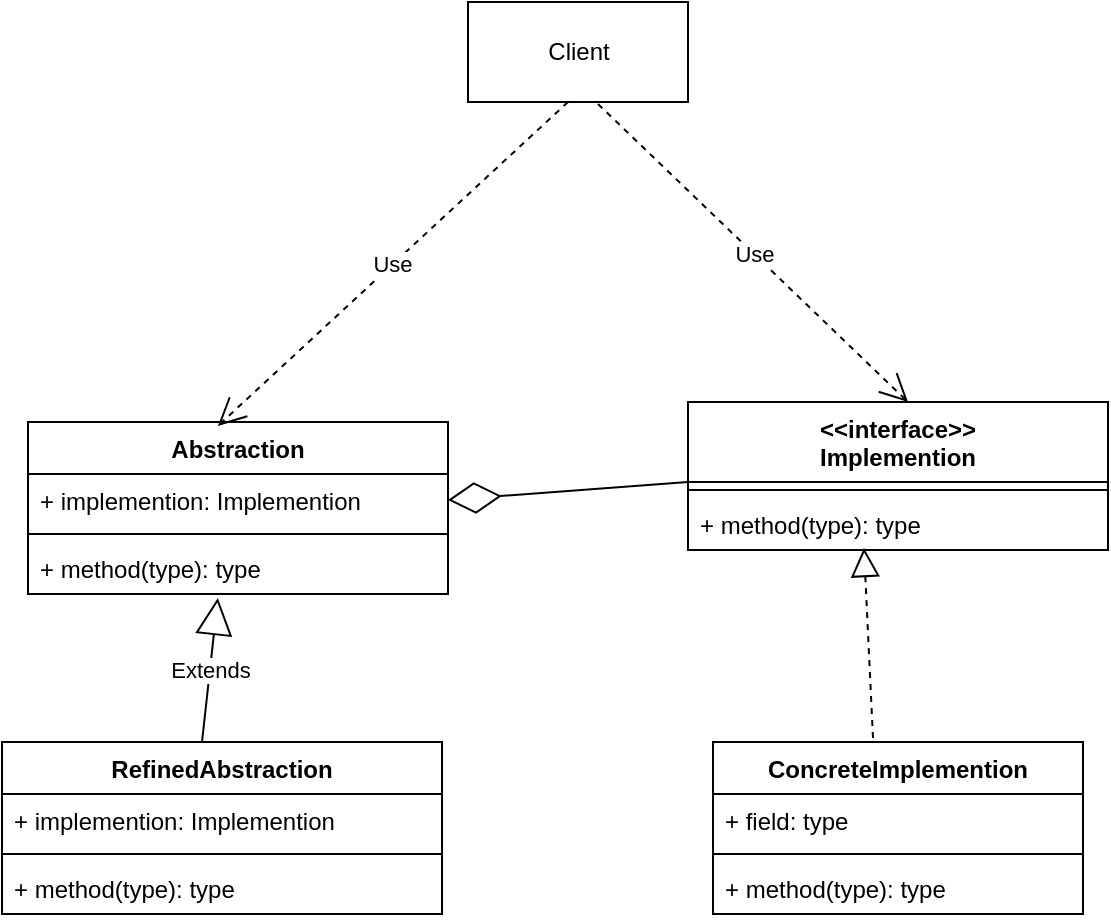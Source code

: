<mxfile version="14.6.13" type="device"><diagram id="-OOa-oD8UucfD64H3V8_" name="第 1 页"><mxGraphModel dx="1422" dy="825" grid="1" gridSize="10" guides="1" tooltips="1" connect="1" arrows="1" fold="1" page="1" pageScale="1" pageWidth="827" pageHeight="1169" math="0" shadow="0"><root><mxCell id="0"/><mxCell id="1" parent="0"/><mxCell id="Qnd5PjCeUc7aItuGGDxb-2" value="Abstraction&#10;&#10;" style="swimlane;fontStyle=1;align=center;verticalAlign=top;childLayout=stackLayout;horizontal=1;startSize=26;horizontalStack=0;resizeParent=1;resizeParentMax=0;resizeLast=0;collapsible=1;marginBottom=0;" vertex="1" parent="1"><mxGeometry x="110" y="370" width="210" height="86" as="geometry"/></mxCell><mxCell id="Qnd5PjCeUc7aItuGGDxb-3" value="+ implemention: Implemention" style="text;strokeColor=none;fillColor=none;align=left;verticalAlign=top;spacingLeft=4;spacingRight=4;overflow=hidden;rotatable=0;points=[[0,0.5],[1,0.5]];portConstraint=eastwest;" vertex="1" parent="Qnd5PjCeUc7aItuGGDxb-2"><mxGeometry y="26" width="210" height="26" as="geometry"/></mxCell><mxCell id="Qnd5PjCeUc7aItuGGDxb-4" value="" style="line;strokeWidth=1;fillColor=none;align=left;verticalAlign=middle;spacingTop=-1;spacingLeft=3;spacingRight=3;rotatable=0;labelPosition=right;points=[];portConstraint=eastwest;" vertex="1" parent="Qnd5PjCeUc7aItuGGDxb-2"><mxGeometry y="52" width="210" height="8" as="geometry"/></mxCell><mxCell id="Qnd5PjCeUc7aItuGGDxb-5" value="+ method(type): type" style="text;strokeColor=none;fillColor=none;align=left;verticalAlign=top;spacingLeft=4;spacingRight=4;overflow=hidden;rotatable=0;points=[[0,0.5],[1,0.5]];portConstraint=eastwest;" vertex="1" parent="Qnd5PjCeUc7aItuGGDxb-2"><mxGeometry y="60" width="210" height="26" as="geometry"/></mxCell><mxCell id="Qnd5PjCeUc7aItuGGDxb-6" value="&lt;&lt;interface&gt;&gt;&#10;Implemention" style="swimlane;fontStyle=1;align=center;verticalAlign=top;childLayout=stackLayout;horizontal=1;startSize=40;horizontalStack=0;resizeParent=1;resizeParentMax=0;resizeLast=0;collapsible=1;marginBottom=0;" vertex="1" parent="1"><mxGeometry x="440" y="360" width="210" height="74" as="geometry"/></mxCell><mxCell id="Qnd5PjCeUc7aItuGGDxb-8" value="" style="line;strokeWidth=1;fillColor=none;align=left;verticalAlign=middle;spacingTop=-1;spacingLeft=3;spacingRight=3;rotatable=0;labelPosition=right;points=[];portConstraint=eastwest;" vertex="1" parent="Qnd5PjCeUc7aItuGGDxb-6"><mxGeometry y="40" width="210" height="8" as="geometry"/></mxCell><mxCell id="Qnd5PjCeUc7aItuGGDxb-22" value="" style="endArrow=diamondThin;endFill=0;endSize=24;html=1;entryX=1;entryY=0.5;entryDx=0;entryDy=0;" edge="1" parent="Qnd5PjCeUc7aItuGGDxb-6" target="Qnd5PjCeUc7aItuGGDxb-3"><mxGeometry width="160" relative="1" as="geometry"><mxPoint y="40" as="sourcePoint"/><mxPoint x="160" y="40" as="targetPoint"/></mxGeometry></mxCell><mxCell id="Qnd5PjCeUc7aItuGGDxb-9" value="+ method(type): type" style="text;strokeColor=none;fillColor=none;align=left;verticalAlign=top;spacingLeft=4;spacingRight=4;overflow=hidden;rotatable=0;points=[[0,0.5],[1,0.5]];portConstraint=eastwest;" vertex="1" parent="Qnd5PjCeUc7aItuGGDxb-6"><mxGeometry y="48" width="210" height="26" as="geometry"/></mxCell><mxCell id="Qnd5PjCeUc7aItuGGDxb-10" value="ConcreteImplemention" style="swimlane;fontStyle=1;align=center;verticalAlign=top;childLayout=stackLayout;horizontal=1;startSize=26;horizontalStack=0;resizeParent=1;resizeParentMax=0;resizeLast=0;collapsible=1;marginBottom=0;" vertex="1" parent="1"><mxGeometry x="452.5" y="530" width="185" height="86" as="geometry"/></mxCell><mxCell id="Qnd5PjCeUc7aItuGGDxb-11" value="+ field: type" style="text;strokeColor=none;fillColor=none;align=left;verticalAlign=top;spacingLeft=4;spacingRight=4;overflow=hidden;rotatable=0;points=[[0,0.5],[1,0.5]];portConstraint=eastwest;" vertex="1" parent="Qnd5PjCeUc7aItuGGDxb-10"><mxGeometry y="26" width="185" height="26" as="geometry"/></mxCell><mxCell id="Qnd5PjCeUc7aItuGGDxb-12" value="" style="line;strokeWidth=1;fillColor=none;align=left;verticalAlign=middle;spacingTop=-1;spacingLeft=3;spacingRight=3;rotatable=0;labelPosition=right;points=[];portConstraint=eastwest;" vertex="1" parent="Qnd5PjCeUc7aItuGGDxb-10"><mxGeometry y="52" width="185" height="8" as="geometry"/></mxCell><mxCell id="Qnd5PjCeUc7aItuGGDxb-13" value="+ method(type): type" style="text;strokeColor=none;fillColor=none;align=left;verticalAlign=top;spacingLeft=4;spacingRight=4;overflow=hidden;rotatable=0;points=[[0,0.5],[1,0.5]];portConstraint=eastwest;" vertex="1" parent="Qnd5PjCeUc7aItuGGDxb-10"><mxGeometry y="60" width="185" height="26" as="geometry"/></mxCell><mxCell id="Qnd5PjCeUc7aItuGGDxb-14" value="" style="endArrow=block;dashed=1;endFill=0;endSize=12;html=1;entryX=0.419;entryY=0.962;entryDx=0;entryDy=0;entryPerimeter=0;" edge="1" parent="Qnd5PjCeUc7aItuGGDxb-10" target="Qnd5PjCeUc7aItuGGDxb-9"><mxGeometry width="160" relative="1" as="geometry"><mxPoint x="80" y="-2" as="sourcePoint"/><mxPoint x="240" y="-2" as="targetPoint"/></mxGeometry></mxCell><mxCell id="Qnd5PjCeUc7aItuGGDxb-15" value="RefinedAbstraction" style="swimlane;fontStyle=1;align=center;verticalAlign=top;childLayout=stackLayout;horizontal=1;startSize=26;horizontalStack=0;resizeParent=1;resizeParentMax=0;resizeLast=0;collapsible=1;marginBottom=0;" vertex="1" parent="1"><mxGeometry x="97" y="530" width="220" height="86" as="geometry"/></mxCell><mxCell id="Qnd5PjCeUc7aItuGGDxb-20" value="Extends" style="endArrow=block;endSize=16;endFill=0;html=1;entryX=0.452;entryY=1.077;entryDx=0;entryDy=0;entryPerimeter=0;" edge="1" parent="Qnd5PjCeUc7aItuGGDxb-15" target="Qnd5PjCeUc7aItuGGDxb-5"><mxGeometry width="160" relative="1" as="geometry"><mxPoint x="100" as="sourcePoint"/><mxPoint x="260" as="targetPoint"/></mxGeometry></mxCell><mxCell id="Qnd5PjCeUc7aItuGGDxb-16" value="+ implemention: Implemention" style="text;strokeColor=none;fillColor=none;align=left;verticalAlign=top;spacingLeft=4;spacingRight=4;overflow=hidden;rotatable=0;points=[[0,0.5],[1,0.5]];portConstraint=eastwest;" vertex="1" parent="Qnd5PjCeUc7aItuGGDxb-15"><mxGeometry y="26" width="220" height="26" as="geometry"/></mxCell><mxCell id="Qnd5PjCeUc7aItuGGDxb-17" value="" style="line;strokeWidth=1;fillColor=none;align=left;verticalAlign=middle;spacingTop=-1;spacingLeft=3;spacingRight=3;rotatable=0;labelPosition=right;points=[];portConstraint=eastwest;" vertex="1" parent="Qnd5PjCeUc7aItuGGDxb-15"><mxGeometry y="52" width="220" height="8" as="geometry"/></mxCell><mxCell id="Qnd5PjCeUc7aItuGGDxb-18" value="+ method(type): type" style="text;strokeColor=none;fillColor=none;align=left;verticalAlign=top;spacingLeft=4;spacingRight=4;overflow=hidden;rotatable=0;points=[[0,0.5],[1,0.5]];portConstraint=eastwest;" vertex="1" parent="Qnd5PjCeUc7aItuGGDxb-15"><mxGeometry y="60" width="220" height="26" as="geometry"/></mxCell><mxCell id="Qnd5PjCeUc7aItuGGDxb-21" value="Client" style="html=1;" vertex="1" parent="1"><mxGeometry x="330" y="160" width="110" height="50" as="geometry"/></mxCell><mxCell id="Qnd5PjCeUc7aItuGGDxb-24" value="Use" style="endArrow=open;endSize=12;dashed=1;html=1;entryX=0.452;entryY=0.023;entryDx=0;entryDy=0;entryPerimeter=0;" edge="1" parent="1" target="Qnd5PjCeUc7aItuGGDxb-2"><mxGeometry width="160" relative="1" as="geometry"><mxPoint x="380" y="210" as="sourcePoint"/><mxPoint x="540" y="210" as="targetPoint"/></mxGeometry></mxCell><mxCell id="Qnd5PjCeUc7aItuGGDxb-25" value="Use" style="endArrow=open;endSize=12;dashed=1;html=1;exitX=0.591;exitY=1.02;exitDx=0;exitDy=0;exitPerimeter=0;" edge="1" parent="1" source="Qnd5PjCeUc7aItuGGDxb-21"><mxGeometry width="160" relative="1" as="geometry"><mxPoint x="390" y="220" as="sourcePoint"/><mxPoint x="550" y="360" as="targetPoint"/></mxGeometry></mxCell></root></mxGraphModel></diagram></mxfile>